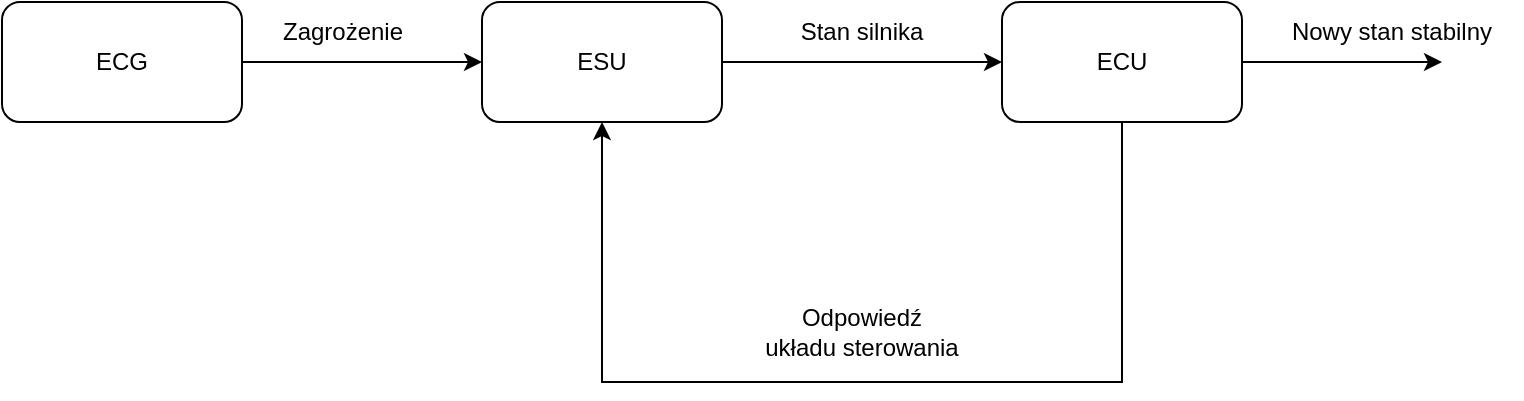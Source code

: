 <mxfile version="20.2.7" type="device"><diagram id="R-6V-0mq1ZFAVf32UTje" name="Strona-1"><mxGraphModel dx="1038" dy="547" grid="1" gridSize="10" guides="1" tooltips="1" connect="1" arrows="1" fold="1" page="1" pageScale="1" pageWidth="1169" pageHeight="827" math="0" shadow="0"><root><mxCell id="0"/><mxCell id="1" parent="0"/><mxCell id="vUA1kcWuJKEXwhhrSMQX-4" value="" style="edgeStyle=orthogonalEdgeStyle;rounded=0;orthogonalLoop=1;jettySize=auto;html=1;" edge="1" parent="1" source="vUA1kcWuJKEXwhhrSMQX-1" target="vUA1kcWuJKEXwhhrSMQX-2"><mxGeometry relative="1" as="geometry"/></mxCell><mxCell id="vUA1kcWuJKEXwhhrSMQX-1" value="ECG" style="rounded=1;whiteSpace=wrap;html=1;" vertex="1" parent="1"><mxGeometry x="240" y="230" width="120" height="60" as="geometry"/></mxCell><mxCell id="vUA1kcWuJKEXwhhrSMQX-5" value="" style="edgeStyle=orthogonalEdgeStyle;rounded=0;orthogonalLoop=1;jettySize=auto;html=1;" edge="1" parent="1" source="vUA1kcWuJKEXwhhrSMQX-2" target="vUA1kcWuJKEXwhhrSMQX-3"><mxGeometry relative="1" as="geometry"/></mxCell><mxCell id="vUA1kcWuJKEXwhhrSMQX-2" value="ESU" style="rounded=1;whiteSpace=wrap;html=1;" vertex="1" parent="1"><mxGeometry x="480" y="230" width="120" height="60" as="geometry"/></mxCell><mxCell id="vUA1kcWuJKEXwhhrSMQX-6" style="edgeStyle=orthogonalEdgeStyle;rounded=0;orthogonalLoop=1;jettySize=auto;html=1;entryX=0.5;entryY=1;entryDx=0;entryDy=0;" edge="1" parent="1" source="vUA1kcWuJKEXwhhrSMQX-3" target="vUA1kcWuJKEXwhhrSMQX-2"><mxGeometry relative="1" as="geometry"><mxPoint x="550" y="420" as="targetPoint"/><Array as="points"><mxPoint x="800" y="420"/><mxPoint x="540" y="420"/></Array></mxGeometry></mxCell><mxCell id="vUA1kcWuJKEXwhhrSMQX-3" value="ECU" style="rounded=1;whiteSpace=wrap;html=1;" vertex="1" parent="1"><mxGeometry x="740" y="230" width="120" height="60" as="geometry"/></mxCell><mxCell id="vUA1kcWuJKEXwhhrSMQX-7" value="Zagrożenie" style="text;html=1;align=center;verticalAlign=middle;resizable=0;points=[];autosize=1;strokeColor=none;fillColor=none;" vertex="1" parent="1"><mxGeometry x="370" y="230" width="80" height="30" as="geometry"/></mxCell><mxCell id="vUA1kcWuJKEXwhhrSMQX-8" value="Stan silnika" style="text;html=1;strokeColor=none;fillColor=none;align=center;verticalAlign=middle;whiteSpace=wrap;rounded=0;" vertex="1" parent="1"><mxGeometry x="630" y="230" width="80" height="30" as="geometry"/></mxCell><mxCell id="vUA1kcWuJKEXwhhrSMQX-9" value="Odpowiedź układu sterowania" style="text;html=1;strokeColor=none;fillColor=none;align=center;verticalAlign=middle;whiteSpace=wrap;rounded=0;" vertex="1" parent="1"><mxGeometry x="620" y="380" width="100" height="30" as="geometry"/></mxCell><mxCell id="vUA1kcWuJKEXwhhrSMQX-11" value="" style="endArrow=classic;html=1;rounded=0;exitX=1;exitY=0.5;exitDx=0;exitDy=0;" edge="1" parent="1" source="vUA1kcWuJKEXwhhrSMQX-3"><mxGeometry width="50" height="50" relative="1" as="geometry"><mxPoint x="910" y="180" as="sourcePoint"/><mxPoint x="960" y="260" as="targetPoint"/></mxGeometry></mxCell><mxCell id="vUA1kcWuJKEXwhhrSMQX-12" value="Nowy stan stabilny" style="text;html=1;strokeColor=none;fillColor=none;align=center;verticalAlign=middle;whiteSpace=wrap;rounded=0;" vertex="1" parent="1"><mxGeometry x="870" y="230" width="130" height="30" as="geometry"/></mxCell></root></mxGraphModel></diagram></mxfile>